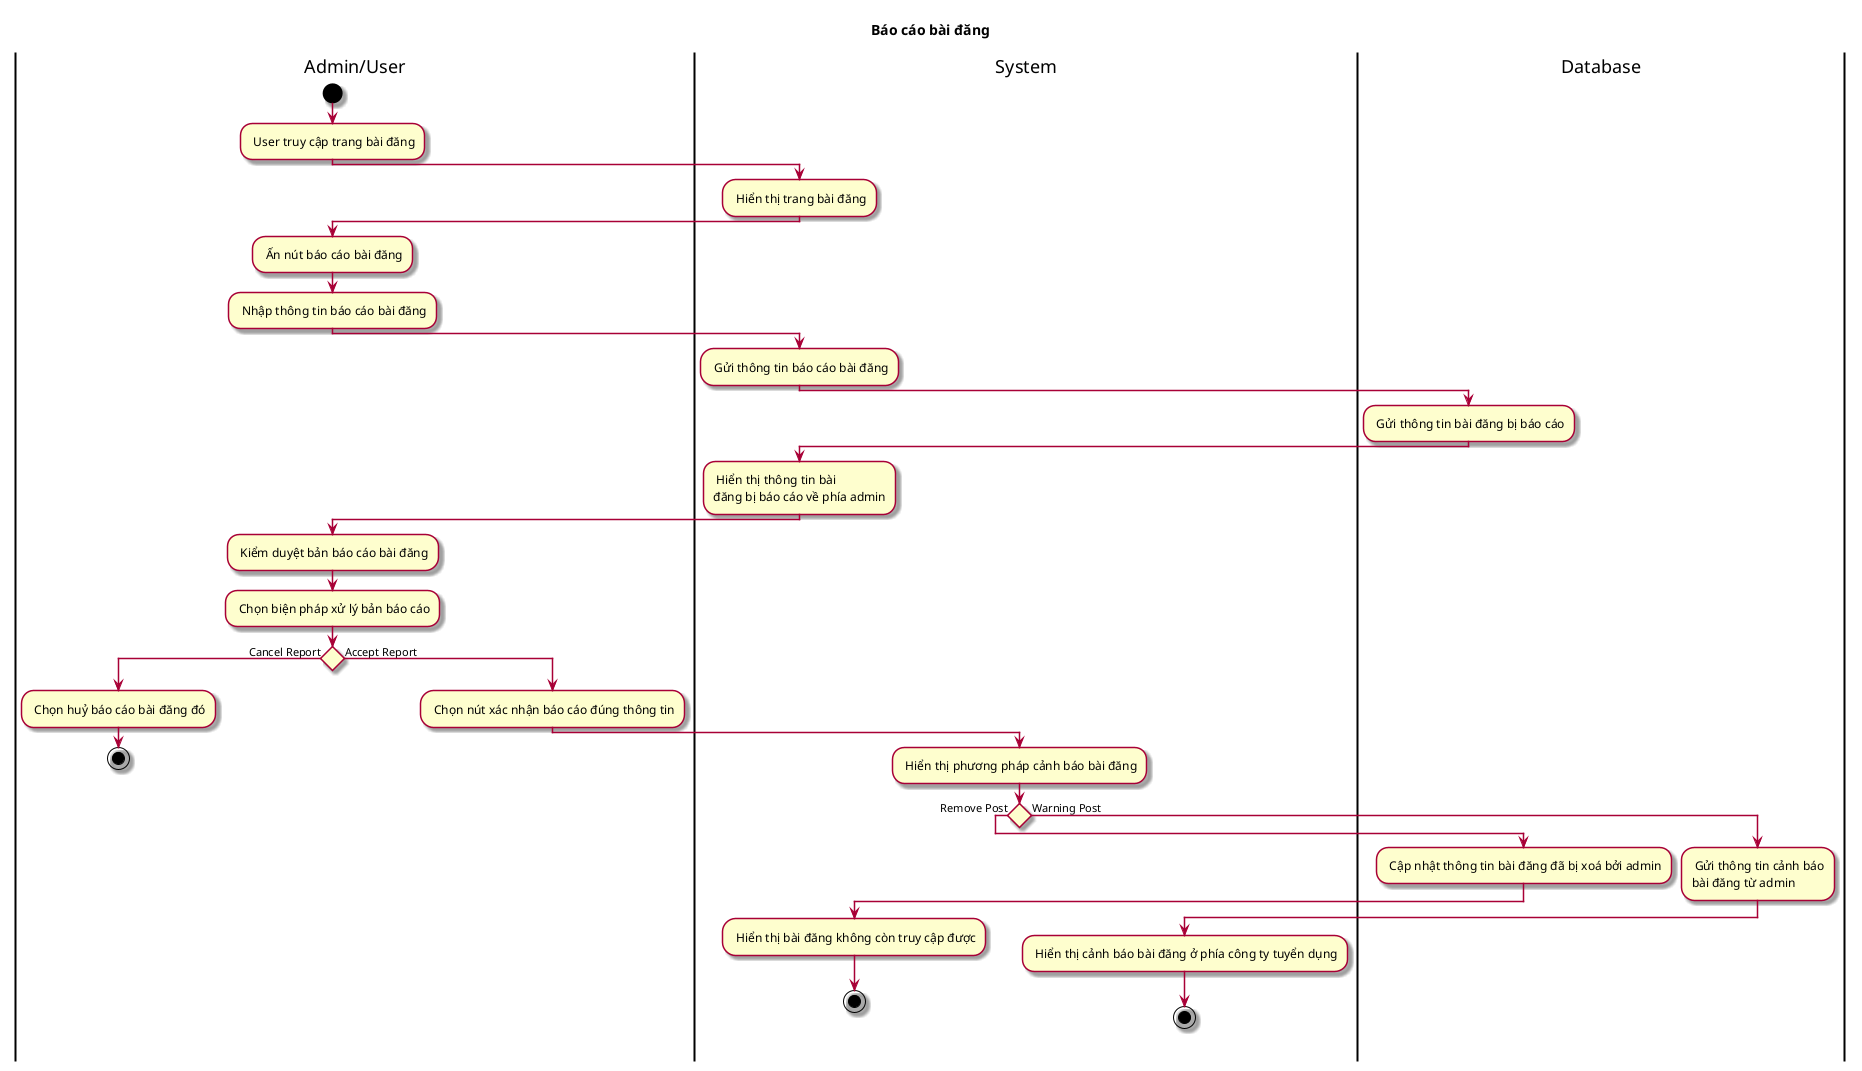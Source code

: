 @startuml ActBaoCaoBaiDang
skin rose
title Báo cáo bài đăng
|Admin/User|
start
: User truy cập trang bài đăng;
|System|
: Hiển thị trang bài đăng;
|Admin/User|
: Ấn nút báo cáo bài đăng;
: Nhập thông tin báo cáo bài đăng;
|System|
: Gửi thông tin báo cáo bài đăng;
|Database|
: Gửi thông tin bài đăng bị báo cáo;
|System|
: Hiển thị thông tin bài \nđăng bị báo cáo về phía admin;
|Admin/User|
: Kiểm duyệt bản báo cáo bài đăng;
: Chọn biện pháp xử lý bản báo cáo;
if () then (Cancel Report)
: Chọn huỷ báo cáo bài đăng đó;
stop
else (Accept Report)
: Chọn nút xác nhận báo cáo đúng thông tin;
|System|
: Hiển thị phương pháp cảnh báo bài đăng;
if () then (Remove Post)
|Database|
: Cập nhật thông tin bài đăng đã bị xoá bởi admin;
|System|
: Hiển thị bài đăng không còn truy cập được;
stop
else (Warning Post)
|Database|
: Gửi thông tin cảnh báo\nbài đăng từ admin;
|System|
: Hiển thị cảnh báo bài đăng ở phía công ty tuyển dụng;
stop

@enduml